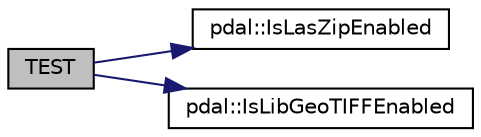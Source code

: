 digraph "TEST"
{
  edge [fontname="Helvetica",fontsize="10",labelfontname="Helvetica",labelfontsize="10"];
  node [fontname="Helvetica",fontsize="10",shape=record];
  rankdir="LR";
  Node1 [label="TEST",height=0.2,width=0.4,color="black", fillcolor="grey75", style="filled", fontcolor="black"];
  Node1 -> Node2 [color="midnightblue",fontsize="10",style="solid",fontname="Helvetica"];
  Node2 [label="pdal::IsLasZipEnabled",height=0.2,width=0.4,color="black", fillcolor="white", style="filled",URL="$namespacepdal.html#a6f45efc5cc7458d7c7193064e3fa72c6",tooltip="Check if LasZip compression support has been built in to PDAL. "];
  Node1 -> Node3 [color="midnightblue",fontsize="10",style="solid",fontname="Helvetica"];
  Node3 [label="pdal::IsLibGeoTIFFEnabled",height=0.2,width=0.4,color="black", fillcolor="white", style="filled",URL="$namespacepdal.html#aa6a533635b1aaffa3fde7b85830a06b3",tooltip="Check if GeoTIFF support has been built in to PDAL. "];
}
